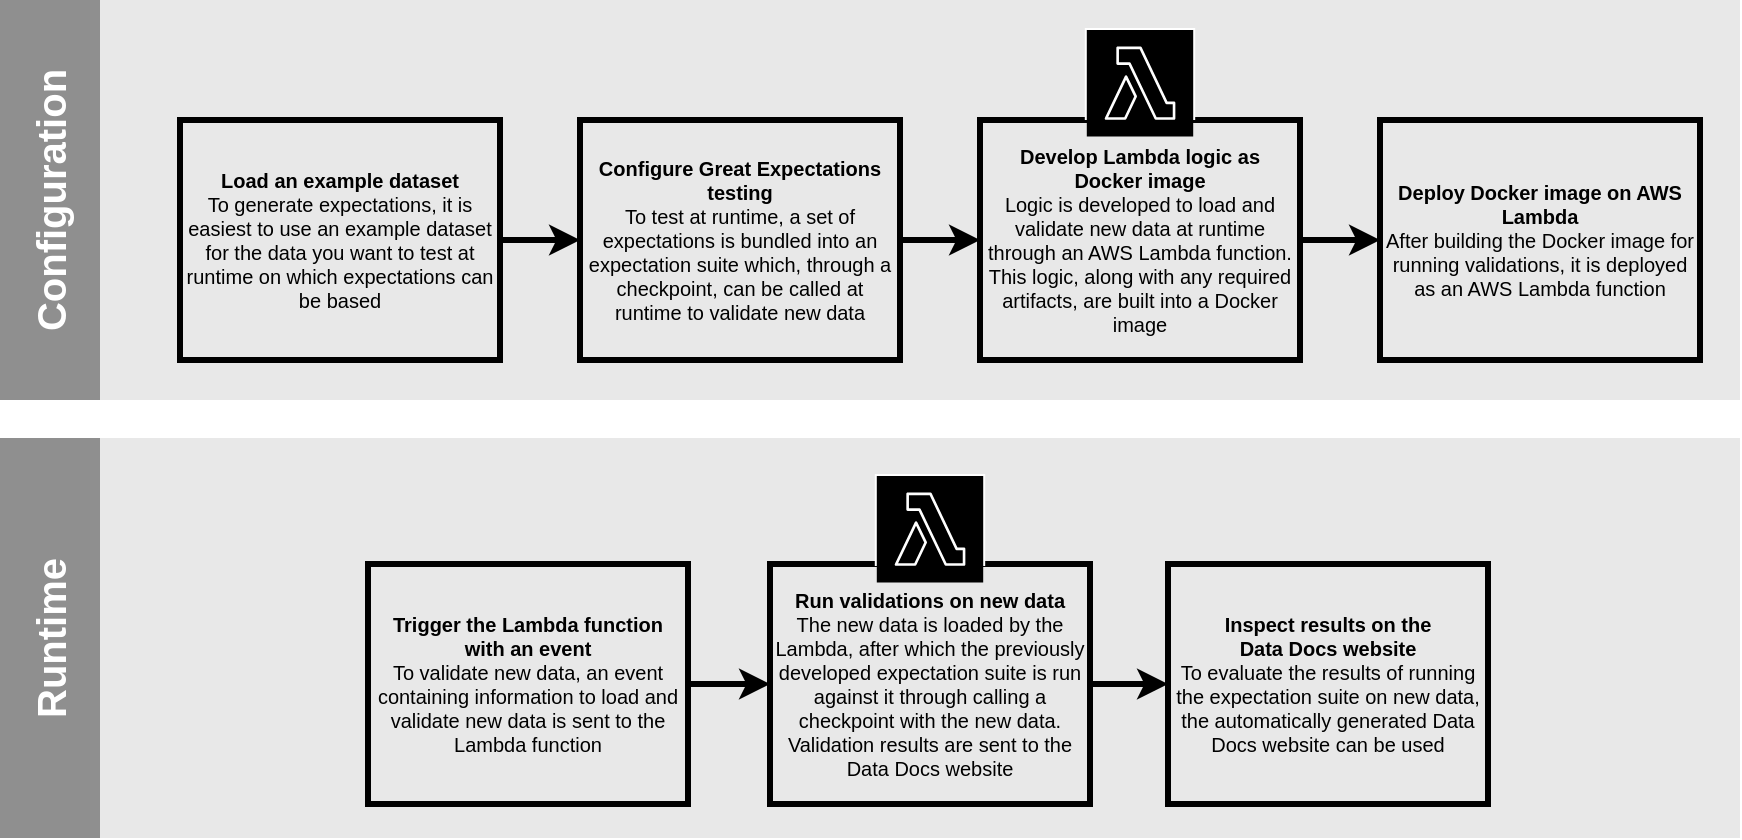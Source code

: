 <mxfile version="18.1.3" type="device"><diagram id="aNyzMNAExB_1Egbtg5X7" name="Page-1"><mxGraphModel dx="1776" dy="590" grid="1" gridSize="10" guides="1" tooltips="1" connect="1" arrows="1" fold="1" page="1" pageScale="1" pageWidth="827" pageHeight="1169" math="0" shadow="0"><root><mxCell id="0"/><mxCell id="1" parent="0"/><mxCell id="h7wK3UnEucAmxL8b9KZF-15" value="" style="rounded=0;whiteSpace=wrap;html=1;fillColor=#E8E8E8;strokeColor=none;" vertex="1" parent="1"><mxGeometry x="-50" y="759" width="870" height="200" as="geometry"/></mxCell><mxCell id="h7wK3UnEucAmxL8b9KZF-16" value="Runtime" style="rounded=0;whiteSpace=wrap;html=1;fillColor=#8F8F8F;strokeColor=none;direction=south;rotation=-90;fontColor=#FFFFFF;fontStyle=1;fontSize=20;" vertex="1" parent="1"><mxGeometry x="-125" y="834" width="200" height="50" as="geometry"/></mxCell><mxCell id="h7wK3UnEucAmxL8b9KZF-13" value="" style="rounded=0;whiteSpace=wrap;html=1;fillColor=#E8E8E8;strokeColor=none;" vertex="1" parent="1"><mxGeometry x="-50" y="540" width="870" height="200" as="geometry"/></mxCell><mxCell id="h7wK3UnEucAmxL8b9KZF-17" style="edgeStyle=orthogonalEdgeStyle;rounded=0;orthogonalLoop=1;jettySize=auto;html=1;entryX=0;entryY=0.5;entryDx=0;entryDy=0;fontSize=20;fontColor=#FFFFFF;strokeWidth=3;" edge="1" parent="1" source="kpyt6ra9kbFHHJ_Ialv7-21" target="kpyt6ra9kbFHHJ_Ialv7-26"><mxGeometry relative="1" as="geometry"/></mxCell><mxCell id="kpyt6ra9kbFHHJ_Ialv7-21" value="&lt;b&gt;Load an example dataset &lt;br&gt;&lt;/b&gt;To generate expectations, it is easiest to use an example dataset for the data you want to test at runtime on which expectations can be based" style="rounded=0;whiteSpace=wrap;html=1;fontSize=10;fillColor=none;strokeWidth=3;" parent="1" vertex="1"><mxGeometry x="40" y="600" width="160" height="120" as="geometry"/></mxCell><mxCell id="kpyt6ra9kbFHHJ_Ialv7-23" value="" style="shape=image;verticalLabelPosition=bottom;labelBackgroundColor=default;verticalAlign=top;aspect=fixed;imageAspect=0;image=https://upload.wikimedia.org/wikipedia/commons/thumb/c/c3/Python-logo-notext.svg/640px-Python-logo-notext.svg.png;fontSize=10;fontStyle=2" parent="1" vertex="1"><mxGeometry x="84.99" y="559" width="60" height="60" as="geometry"/></mxCell><mxCell id="h7wK3UnEucAmxL8b9KZF-18" style="edgeStyle=orthogonalEdgeStyle;rounded=0;orthogonalLoop=1;jettySize=auto;html=1;entryX=0;entryY=0.5;entryDx=0;entryDy=0;fontSize=20;fontColor=#FFFFFF;strokeWidth=3;" edge="1" parent="1" source="kpyt6ra9kbFHHJ_Ialv7-26" target="h7wK3UnEucAmxL8b9KZF-3"><mxGeometry relative="1" as="geometry"/></mxCell><mxCell id="kpyt6ra9kbFHHJ_Ialv7-26" value="&lt;b&gt;Configure Great Expectations testing&lt;/b&gt;&lt;br&gt;To test at runtime, a set of expectations is bundled into an expectation suite which, through a checkpoint, can be called at runtime to validate new data" style="rounded=0;whiteSpace=wrap;html=1;fontSize=10;fillColor=none;strokeWidth=3;" parent="1" vertex="1"><mxGeometry x="240" y="600" width="160" height="120" as="geometry"/></mxCell><mxCell id="kpyt6ra9kbFHHJ_Ialv7-24" value="" style="shape=image;verticalLabelPosition=bottom;labelBackgroundColor=default;verticalAlign=top;aspect=fixed;imageAspect=0;image=https://docs.greatexpectations.io/img/great-expectations-logo-full-size.png;clipPath=inset(0% 76.67% 0% 0%);" parent="1" vertex="1"><mxGeometry x="288.03" y="546.8" width="63.94" height="61.2" as="geometry"/></mxCell><mxCell id="h7wK3UnEucAmxL8b9KZF-19" style="edgeStyle=orthogonalEdgeStyle;rounded=0;orthogonalLoop=1;jettySize=auto;html=1;entryX=0;entryY=0.5;entryDx=0;entryDy=0;fontSize=20;fontColor=#FFFFFF;strokeWidth=3;" edge="1" parent="1" source="h7wK3UnEucAmxL8b9KZF-3" target="h7wK3UnEucAmxL8b9KZF-5"><mxGeometry relative="1" as="geometry"/></mxCell><mxCell id="h7wK3UnEucAmxL8b9KZF-3" value="&lt;b&gt;Develop Lambda logic as &lt;br&gt;Docker image&lt;br&gt;&lt;/b&gt;Logic is developed to load and validate new data at runtime through an AWS Lambda function. This logic, along with any required artifacts, are built into a Docker image" style="rounded=0;whiteSpace=wrap;html=1;fontSize=10;fillColor=none;strokeWidth=3;" vertex="1" parent="1"><mxGeometry x="440" y="600" width="160" height="120" as="geometry"/></mxCell><mxCell id="h7wK3UnEucAmxL8b9KZF-5" value="&lt;b&gt;Deploy Docker image on AWS Lambda&lt;br&gt;&lt;/b&gt;After building the Docker image for running validations, it is deployed as an AWS Lambda function" style="rounded=0;whiteSpace=wrap;html=1;fontSize=10;fillColor=none;strokeWidth=3;" vertex="1" parent="1"><mxGeometry x="640" y="600" width="160" height="120" as="geometry"/></mxCell><mxCell id="h7wK3UnEucAmxL8b9KZF-6" value="" style="shape=image;verticalLabelPosition=bottom;labelBackgroundColor=default;verticalAlign=top;aspect=fixed;imageAspect=0;image=https://docs.greatexpectations.io/img/great-expectations-logo-full-size.png;clipPath=inset(0% 77.33% 0% 0%);" vertex="1" parent="1"><mxGeometry x="688.03" y="552" width="63.94" height="63.0" as="geometry"/></mxCell><mxCell id="h7wK3UnEucAmxL8b9KZF-20" style="edgeStyle=orthogonalEdgeStyle;rounded=0;orthogonalLoop=1;jettySize=auto;html=1;entryX=0;entryY=0.5;entryDx=0;entryDy=0;fontSize=20;fontColor=#FFFFFF;strokeWidth=3;" edge="1" parent="1" source="h7wK3UnEucAmxL8b9KZF-7" target="h7wK3UnEucAmxL8b9KZF-9"><mxGeometry relative="1" as="geometry"/></mxCell><mxCell id="h7wK3UnEucAmxL8b9KZF-7" value="&lt;b&gt;Trigger the Lambda function&lt;br&gt;with an event&lt;br&gt;&lt;/b&gt;To validate new data, an event containing information to load and validate new data is sent to the Lambda function" style="rounded=0;whiteSpace=wrap;html=1;fontSize=10;fillColor=none;strokeWidth=3;" vertex="1" parent="1"><mxGeometry x="134" y="822" width="160" height="120" as="geometry"/></mxCell><mxCell id="h7wK3UnEucAmxL8b9KZF-8" value="" style="shape=image;verticalLabelPosition=bottom;labelBackgroundColor=default;verticalAlign=top;aspect=fixed;imageAspect=0;image=https://upload.wikimedia.org/wikipedia/commons/thumb/c/c3/Python-logo-notext.svg/640px-Python-logo-notext.svg.png;fontSize=10;fontStyle=2" vertex="1" parent="1"><mxGeometry x="180" y="774" width="60" height="60" as="geometry"/></mxCell><mxCell id="kpyt6ra9kbFHHJ_Ialv7-29" value="" style="sketch=0;outlineConnect=0;fontColor=#232F3E;gradientColor=none;strokeColor=#ffffff;fillColor=#000000;dashed=0;verticalLabelPosition=middle;verticalAlign=bottom;align=center;html=1;whiteSpace=wrap;fontSize=10;fontStyle=1;spacing=3;shape=mxgraph.aws4.productIcon;prIcon=mxgraph.aws4.lambda;labelBackgroundColor=default;container=0;" parent="1" vertex="1"><mxGeometry x="492.4" y="554" width="55.2" height="46" as="geometry"/></mxCell><mxCell id="h7wK3UnEucAmxL8b9KZF-21" style="edgeStyle=orthogonalEdgeStyle;rounded=0;orthogonalLoop=1;jettySize=auto;html=1;entryX=0;entryY=0.5;entryDx=0;entryDy=0;fontSize=20;fontColor=#FFFFFF;strokeWidth=3;" edge="1" parent="1" source="h7wK3UnEucAmxL8b9KZF-9" target="h7wK3UnEucAmxL8b9KZF-11"><mxGeometry relative="1" as="geometry"/></mxCell><mxCell id="h7wK3UnEucAmxL8b9KZF-9" value="&lt;b&gt;Run validations on new data&lt;br&gt;&lt;/b&gt;The new data is loaded by the Lambda, after which the previously developed expectation suite is run against it through calling a checkpoint with the new data. Validation results are sent to the Data Docs website" style="rounded=0;whiteSpace=wrap;html=1;fontSize=10;fillColor=none;strokeWidth=3;" vertex="1" parent="1"><mxGeometry x="335" y="822" width="160" height="120" as="geometry"/></mxCell><mxCell id="h7wK3UnEucAmxL8b9KZF-10" value="" style="sketch=0;outlineConnect=0;fontColor=#232F3E;gradientColor=none;strokeColor=#ffffff;fillColor=#000000;dashed=0;verticalLabelPosition=middle;verticalAlign=bottom;align=center;html=1;whiteSpace=wrap;fontSize=10;fontStyle=1;spacing=3;shape=mxgraph.aws4.productIcon;prIcon=mxgraph.aws4.lambda;labelBackgroundColor=default;container=0;" vertex="1" parent="1"><mxGeometry x="387.4" y="777" width="55.2" height="46" as="geometry"/></mxCell><mxCell id="h7wK3UnEucAmxL8b9KZF-11" value="&lt;b&gt;Inspect results on the &lt;br&gt;Data Docs website&lt;br&gt;&lt;/b&gt;To evaluate the results of running the expectation suite on new data, the automatically generated Data Docs website can be used" style="rounded=0;whiteSpace=wrap;html=1;fontSize=10;fillColor=none;strokeWidth=3;" vertex="1" parent="1"><mxGeometry x="534" y="822" width="160" height="120" as="geometry"/></mxCell><mxCell id="h7wK3UnEucAmxL8b9KZF-12" value="" style="shape=image;verticalLabelPosition=bottom;labelBackgroundColor=default;verticalAlign=top;aspect=fixed;imageAspect=0;image=https://docs.greatexpectations.io/img/great-expectations-logo-full-size.png;clipPath=inset(0% 77.33% 0% 0%);" vertex="1" parent="1"><mxGeometry x="582.03" y="771" width="63.94" height="63.0" as="geometry"/></mxCell><mxCell id="h7wK3UnEucAmxL8b9KZF-14" value="Configuration" style="rounded=0;whiteSpace=wrap;html=1;fillColor=#8F8F8F;strokeColor=none;direction=south;rotation=-90;fontColor=#FFFFFF;fontStyle=1;fontSize=20;" vertex="1" parent="1"><mxGeometry x="-125" y="615" width="200" height="50" as="geometry"/></mxCell></root></mxGraphModel></diagram></mxfile>